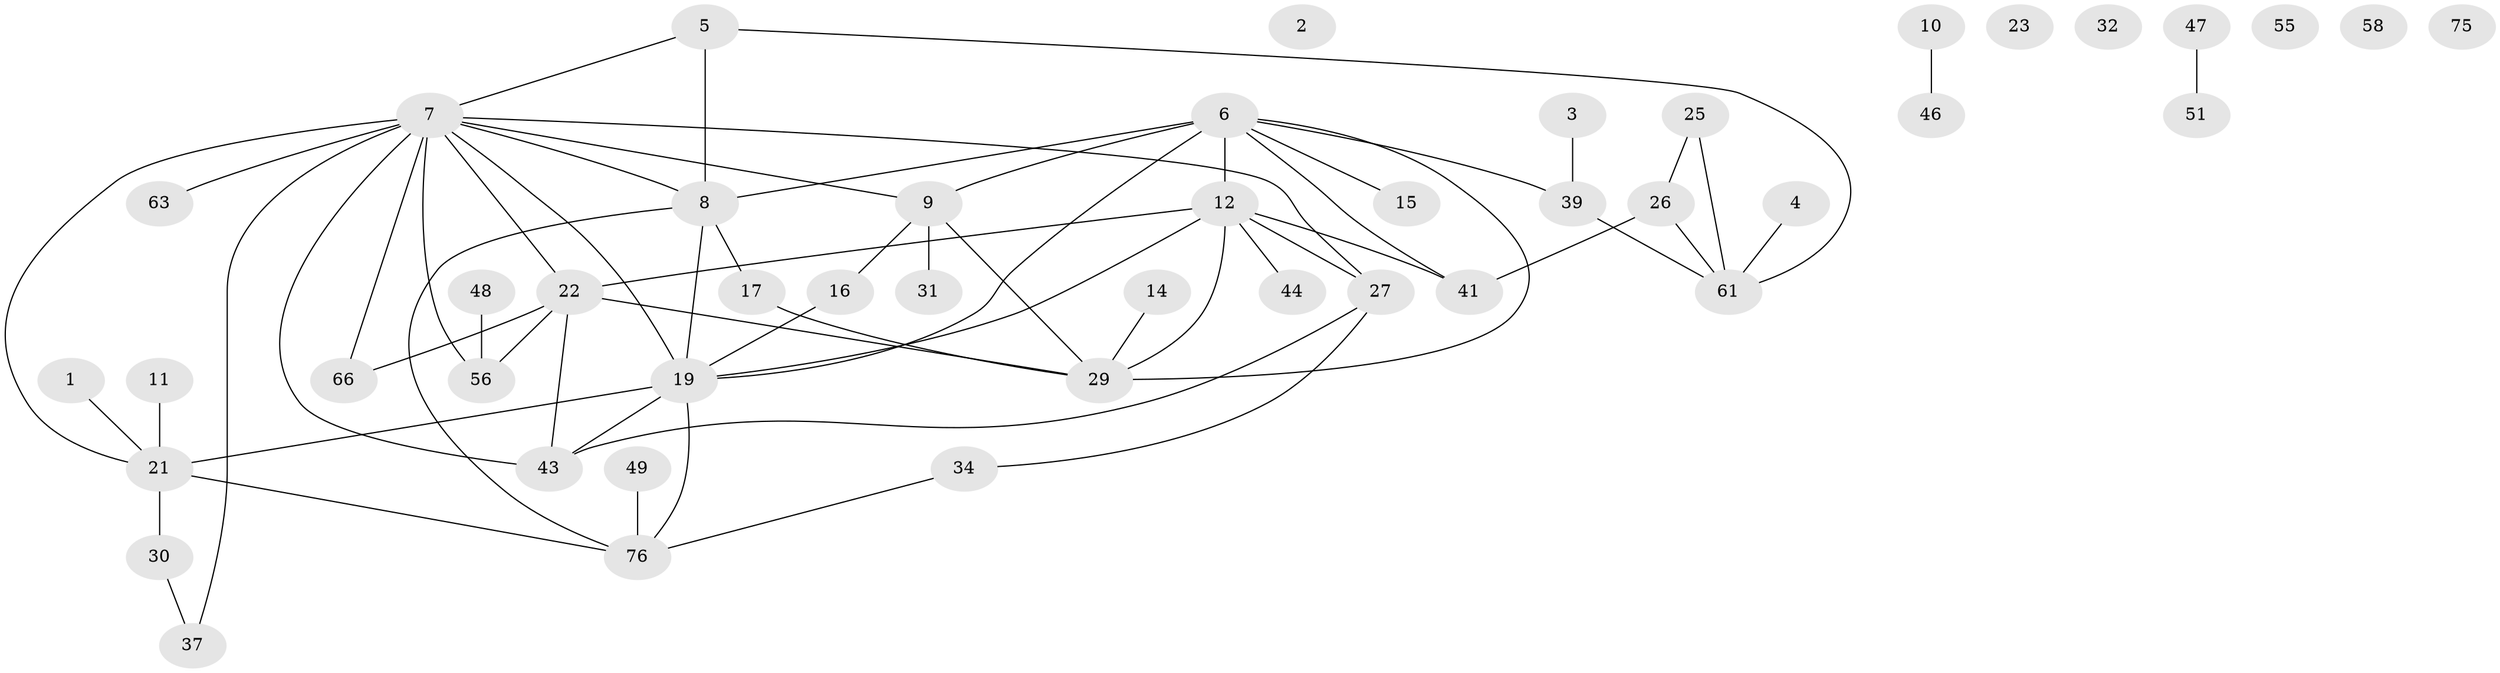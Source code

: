 // original degree distribution, {2: 0.30434782608695654, 0: 0.06521739130434782, 1: 0.22826086956521738, 3: 0.1956521739130435, 5: 0.07608695652173914, 4: 0.06521739130434782, 6: 0.043478260869565216, 7: 0.021739130434782608}
// Generated by graph-tools (version 1.1) at 2025/12/03/09/25 04:12:55]
// undirected, 46 vertices, 63 edges
graph export_dot {
graph [start="1"]
  node [color=gray90,style=filled];
  1 [super="+42"];
  2;
  3 [super="+54"];
  4;
  5;
  6 [super="+13"];
  7 [super="+92+33"];
  8 [super="+60"];
  9 [super="+67+50"];
  10;
  11 [super="+28"];
  12 [super="+20+71"];
  14 [super="+81"];
  15 [super="+57+18"];
  16;
  17;
  19 [super="+40"];
  21 [super="+86+45"];
  22 [super="+24"];
  23;
  25 [super="+83"];
  26;
  27 [super="+89+79"];
  29 [super="+38+90"];
  30;
  31 [super="+35"];
  32;
  34;
  37;
  39 [super="+73+78"];
  41;
  43 [super="+52"];
  44;
  46;
  47 [super="+74"];
  48;
  49;
  51;
  55;
  56;
  58;
  61;
  63;
  66 [super="+69"];
  75;
  76;
  1 -- 21;
  3 -- 39;
  4 -- 61;
  5 -- 61;
  5 -- 8;
  5 -- 7;
  6 -- 41;
  6 -- 8;
  6 -- 9 [weight=2];
  6 -- 12;
  6 -- 19;
  6 -- 29;
  6 -- 15;
  6 -- 39;
  7 -- 56;
  7 -- 27 [weight=2];
  7 -- 9;
  7 -- 37;
  7 -- 8;
  7 -- 19;
  7 -- 21;
  7 -- 22;
  7 -- 63;
  7 -- 66;
  7 -- 43 [weight=2];
  8 -- 17;
  8 -- 19;
  8 -- 76;
  9 -- 29;
  9 -- 16;
  9 -- 31;
  10 -- 46;
  11 -- 21;
  12 -- 22;
  12 -- 41;
  12 -- 29;
  12 -- 44;
  12 -- 27;
  12 -- 19;
  14 -- 29;
  16 -- 19;
  17 -- 29;
  19 -- 43 [weight=2];
  19 -- 76;
  19 -- 21;
  21 -- 76;
  21 -- 30;
  22 -- 56;
  22 -- 43;
  22 -- 29;
  22 -- 66;
  25 -- 26;
  25 -- 61;
  26 -- 41;
  26 -- 61;
  27 -- 43;
  27 -- 34;
  30 -- 37;
  34 -- 76;
  39 -- 61;
  47 -- 51;
  48 -- 56;
  49 -- 76;
}
